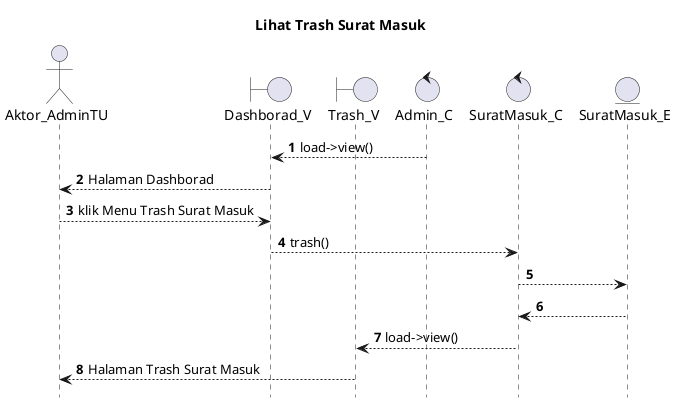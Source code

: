 @startuml

autonumber
hide footbox
title Lihat Trash Surat Masuk

Actor Aktor_AdminTU
boundary Dashborad_V
boundary Trash_V
control Admin_C
control SuratMasuk_C
Entity SuratMasuk_E

Admin_C --> Dashborad_V: load->view()
Dashborad_V --> Aktor_AdminTU: Halaman Dashborad
Aktor_AdminTU --> Dashborad_V: klik Menu Trash Surat Masuk
Dashborad_V --> SuratMasuk_C: trash()
SuratMasuk_C --> SuratMasuk_E:
    
    SuratMasuk_E --> SuratMasuk_C:
    SuratMasuk_C --> Trash_V: load->view()
    Trash_V --> Aktor_AdminTU: Halaman Trash Surat Masuk

@enduml